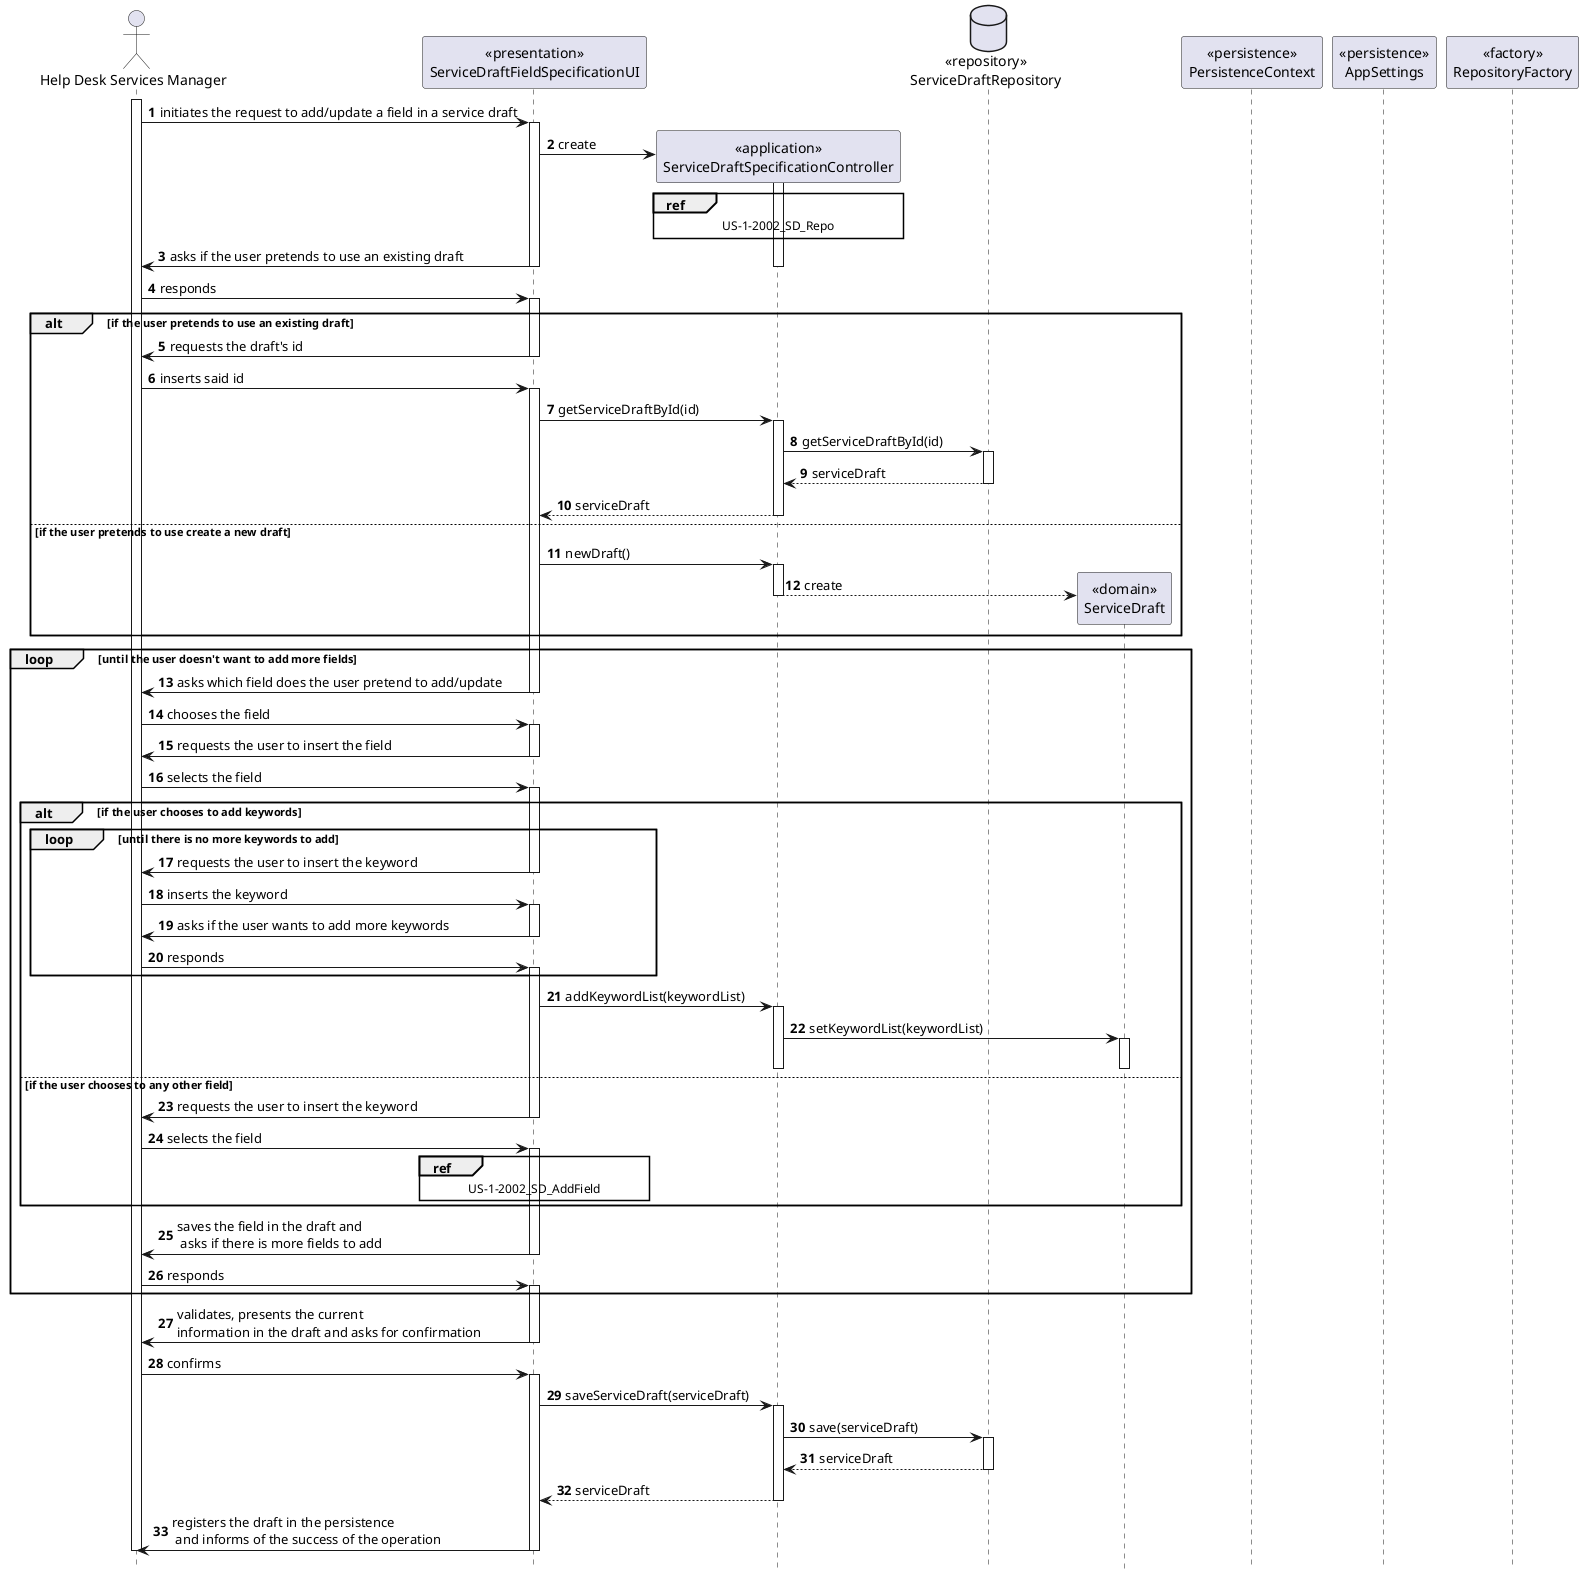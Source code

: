 @startuml
autonumber
hide footbox

actor "Help Desk Services Manager" as HSM

participant "<<presentation>>\nServiceDraftFieldSpecificationUI" as UI
participant "<<application>>\nServiceDraftSpecificationController" as CTRL
database "<<repository>>\nServiceDraftRepository" as SR
participant "<<domain>>\nServiceDraft" as S
participant "<<persistence>>\nPersistenceContext" as PC
participant "<<persistence>>\nAppSettings" as AS
participant "<<factory>>\nRepositoryFactory" as RF

activate HSM

HSM -> UI : initiates the request to add/update a field in a service draft
activate UI

UI -> CTRL** : create
activate CTRL

ref over CTRL
  US-1-2002_SD_Repo
end ref

UI -> HSM : asks if the user pretends to use an existing draft
deactivate CTRL
deactivate UI

HSM -> UI : responds
activate UI

alt if the user pretends to use an existing draft
UI -> HSM : requests the draft's id
deactivate UI

HSM -> UI : inserts said id
activate UI

UI -> CTRL : getServiceDraftById(id)
activate CTRL

CTRL -> SR : getServiceDraftById(id)
activate SR
SR --> CTRL : serviceDraft
deactivate SR

CTRL --> UI : serviceDraft
deactivate CTRL

else if the user pretends to use create a new draft

UI -> CTRL : newDraft()
activate CTRL

CTRL --> S** : create
deactivate CTRL
end

loop until the user doesn't want to add more fields
UI -> HSM : asks which field does the user pretend to add/update
deactivate UI

HSM -> UI : chooses the field
activate UI

UI -> HSM : requests the user to insert the field
deactivate UI

HSM -> UI : selects the field
activate UI

alt if the user chooses to add keywords
loop until there is no more keywords to add
UI -> HSM : requests the user to insert the keyword
deactivate UI

HSM -> UI : inserts the keyword
activate UI

UI -> HSM : asks if the user wants to add more keywords
deactivate UI

HSM -> UI : responds
activate UI
end

UI -> CTRL : addKeywordList(keywordList)
activate CTRL

CTRL -> S : setKeywordList(keywordList)
activate S
deactivate S
deactivate CTRL

else if the user chooses to any other field

UI -> HSM : requests the user to insert the keyword
deactivate UI

HSM -> UI : selects the field
activate UI

ref over UI
    US-1-2002_SD_AddField
end ref
end

UI -> HSM : saves the field in the draft and\n asks if there is more fields to add
deactivate UI

HSM -> UI : responds
activate UI
end

UI -> HSM : validates, presents the current \ninformation in the draft and asks for confirmation
deactivate UI

HSM -> UI : confirms
activate UI

UI -> CTRL : saveServiceDraft(serviceDraft)
activate CTRL

CTRL -> SR : save(serviceDraft)
activate SR
SR --> CTRL : serviceDraft
deactivate SR


CTRL --> UI : serviceDraft
deactivate CTRL

UI -> HSM : registers the draft in the persistence\n and informs of the success of the operation
deactivate UI
deactivate HSM

@enduml
